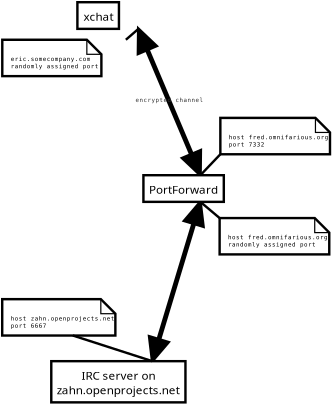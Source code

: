 <?xml version="1.0"?>
<dia:diagram xmlns:dia="http://www.lysator.liu.se/~alla/dia/">
  <dia:layer name="Background" visible="true">
    <dia:object type="FS - Function" version="0" id="O0">
      <dia:attribute name="obj_pos">
        <dia:point val="20.031,2.002"/>
      </dia:attribute>
      <dia:attribute name="obj_bb">
        <dia:rectangle val="19.981,1.952;22.599,3.152"/>
      </dia:attribute>
      <dia:attribute name="elem_corner">
        <dia:point val="20.031,2.002"/>
      </dia:attribute>
      <dia:attribute name="elem_width">
        <dia:real val="2.518"/>
      </dia:attribute>
      <dia:attribute name="elem_height">
        <dia:real val="1.1"/>
      </dia:attribute>
      <dia:attribute name="text">
        <dia:composite type="text">
          <dia:attribute name="string">
            <dia:string>#xchat#</dia:string>
          </dia:attribute>
          <dia:attribute name="font">
            <dia:font name="Helvetica"/>
          </dia:attribute>
          <dia:attribute name="height">
            <dia:real val="0.6"/>
          </dia:attribute>
          <dia:attribute name="pos">
            <dia:point val="21.29,2.698"/>
          </dia:attribute>
          <dia:attribute name="color">
            <dia:color val="#000000"/>
          </dia:attribute>
          <dia:attribute name="alignment">
            <dia:enum val="1"/>
          </dia:attribute>
        </dia:composite>
      </dia:attribute>
      <dia:attribute name="is_wish">
        <dia:boolean val="false"/>
      </dia:attribute>
      <dia:attribute name="is_user">
        <dia:boolean val="false"/>
      </dia:attribute>
    </dia:object>
    <dia:object type="Standard - Line" version="0" id="O1">
      <dia:attribute name="obj_pos">
        <dia:point val="22.549,3.102"/>
      </dia:attribute>
      <dia:attribute name="obj_bb">
        <dia:rectangle val="21.904,2.829;25.75,9.414"/>
      </dia:attribute>
      <dia:attribute name="conn_endpoints">
        <dia:point val="22.549,3.102"/>
        <dia:point val="25.106,9.142"/>
      </dia:attribute>
      <dia:attribute name="numcp">
        <dia:int val="1"/>
      </dia:attribute>
      <dia:attribute name="line_width">
        <dia:real val="0.2"/>
      </dia:attribute>
      <dia:attribute name="start_arrow">
        <dia:enum val="3"/>
      </dia:attribute>
      <dia:attribute name="start_arrow_length">
        <dia:real val="0.8"/>
      </dia:attribute>
      <dia:attribute name="start_arrow_width">
        <dia:real val="0.7"/>
      </dia:attribute>
      <dia:attribute name="end_arrow">
        <dia:enum val="3"/>
      </dia:attribute>
      <dia:attribute name="end_arrow_length">
        <dia:real val="0.8"/>
      </dia:attribute>
      <dia:attribute name="end_arrow_width">
        <dia:real val="0.7"/>
      </dia:attribute>
      <dia:connections>
        <dia:connection handle="0" to="O0" connection="7"/>
        <dia:connection handle="1" to="O3" connection="1"/>
      </dia:connections>
    </dia:object>
    <dia:object type="Standard - Line" version="0" id="O2">
      <dia:attribute name="obj_pos">
        <dia:point val="25.106,10.242"/>
      </dia:attribute>
      <dia:attribute name="obj_bb">
        <dia:rectangle val="22.451,10.039;25.776,17.019"/>
      </dia:attribute>
      <dia:attribute name="conn_endpoints">
        <dia:point val="25.106,10.242"/>
        <dia:point val="23.121,16.817"/>
      </dia:attribute>
      <dia:attribute name="numcp">
        <dia:int val="1"/>
      </dia:attribute>
      <dia:attribute name="line_width">
        <dia:real val="0.2"/>
      </dia:attribute>
      <dia:attribute name="start_arrow">
        <dia:enum val="3"/>
      </dia:attribute>
      <dia:attribute name="start_arrow_length">
        <dia:real val="0.8"/>
      </dia:attribute>
      <dia:attribute name="start_arrow_width">
        <dia:real val="0.7"/>
      </dia:attribute>
      <dia:attribute name="end_arrow">
        <dia:enum val="3"/>
      </dia:attribute>
      <dia:attribute name="end_arrow_length">
        <dia:real val="0.8"/>
      </dia:attribute>
      <dia:attribute name="end_arrow_width">
        <dia:real val="0.7"/>
      </dia:attribute>
      <dia:connections>
        <dia:connection handle="0" to="O3" connection="6"/>
        <dia:connection handle="1" to="O11" connection="1"/>
      </dia:connections>
    </dia:object>
    <dia:object type="FS - Function" version="0" id="O3">
      <dia:attribute name="obj_pos">
        <dia:point val="22.756,9.142"/>
      </dia:attribute>
      <dia:attribute name="obj_bb">
        <dia:rectangle val="22.706,9.092;27.506,10.291"/>
      </dia:attribute>
      <dia:attribute name="elem_corner">
        <dia:point val="22.756,9.142"/>
      </dia:attribute>
      <dia:attribute name="elem_width">
        <dia:real val="4.7"/>
      </dia:attribute>
      <dia:attribute name="elem_height">
        <dia:real val="1.1"/>
      </dia:attribute>
      <dia:attribute name="text">
        <dia:composite type="text">
          <dia:attribute name="string">
            <dia:string>#PortForward#</dia:string>
          </dia:attribute>
          <dia:attribute name="font">
            <dia:font name="Helvetica"/>
          </dia:attribute>
          <dia:attribute name="height">
            <dia:real val="0.6"/>
          </dia:attribute>
          <dia:attribute name="pos">
            <dia:point val="25.106,9.838"/>
          </dia:attribute>
          <dia:attribute name="color">
            <dia:color val="#000000"/>
          </dia:attribute>
          <dia:attribute name="alignment">
            <dia:enum val="1"/>
          </dia:attribute>
        </dia:composite>
      </dia:attribute>
      <dia:attribute name="is_wish">
        <dia:boolean val="false"/>
      </dia:attribute>
      <dia:attribute name="is_user">
        <dia:boolean val="false"/>
      </dia:attribute>
    </dia:object>
    <dia:object type="UML - Note" version="0" id="O4">
      <dia:attribute name="obj_pos">
        <dia:point val="25.931,6.777"/>
      </dia:attribute>
      <dia:attribute name="obj_bb">
        <dia:rectangle val="25.881,6.727;31.626,8.327"/>
      </dia:attribute>
      <dia:attribute name="elem_corner">
        <dia:point val="25.931,6.777"/>
      </dia:attribute>
      <dia:attribute name="elem_width">
        <dia:real val="5.645"/>
      </dia:attribute>
      <dia:attribute name="elem_height">
        <dia:real val="1.5"/>
      </dia:attribute>
      <dia:attribute name="text">
        <dia:composite type="text">
          <dia:attribute name="string">
            <dia:string>#host fred.omnifarious.org
port 7332#</dia:string>
          </dia:attribute>
          <dia:attribute name="font">
            <dia:font name="Courier"/>
          </dia:attribute>
          <dia:attribute name="height">
            <dia:real val="0.3"/>
          </dia:attribute>
          <dia:attribute name="pos">
            <dia:point val="26.281,7.65"/>
          </dia:attribute>
          <dia:attribute name="color">
            <dia:color val="#000000"/>
          </dia:attribute>
          <dia:attribute name="alignment">
            <dia:enum val="0"/>
          </dia:attribute>
        </dia:composite>
      </dia:attribute>
    </dia:object>
    <dia:object type="UML - Note" version="0" id="O5">
      <dia:attribute name="obj_pos">
        <dia:point val="16.931,3.552"/>
      </dia:attribute>
      <dia:attribute name="obj_bb">
        <dia:rectangle val="16.881,3.502;22.081,5.102"/>
      </dia:attribute>
      <dia:attribute name="elem_corner">
        <dia:point val="16.931,3.552"/>
      </dia:attribute>
      <dia:attribute name="elem_width">
        <dia:real val="5.1"/>
      </dia:attribute>
      <dia:attribute name="elem_height">
        <dia:real val="1.5"/>
      </dia:attribute>
      <dia:attribute name="text">
        <dia:composite type="text">
          <dia:attribute name="string">
            <dia:string>#eric.somecompany.com
randomly assigned port#</dia:string>
          </dia:attribute>
          <dia:attribute name="font">
            <dia:font name="Courier"/>
          </dia:attribute>
          <dia:attribute name="height">
            <dia:real val="0.3"/>
          </dia:attribute>
          <dia:attribute name="pos">
            <dia:point val="17.281,4.425"/>
          </dia:attribute>
          <dia:attribute name="color">
            <dia:color val="#000000"/>
          </dia:attribute>
          <dia:attribute name="alignment">
            <dia:enum val="0"/>
          </dia:attribute>
        </dia:composite>
      </dia:attribute>
    </dia:object>
    <dia:object type="Standard - Line" version="0" id="O6">
      <dia:attribute name="obj_pos">
        <dia:point val="22.549,3.102"/>
      </dia:attribute>
      <dia:attribute name="obj_bb">
        <dia:rectangle val="21.993,3.064;22.587,3.589"/>
      </dia:attribute>
      <dia:attribute name="conn_endpoints">
        <dia:point val="22.549,3.102"/>
        <dia:point val="22.031,3.552"/>
      </dia:attribute>
      <dia:attribute name="numcp">
        <dia:int val="1"/>
      </dia:attribute>
      <dia:connections>
        <dia:connection handle="0" to="O0" connection="7"/>
        <dia:connection handle="1" to="O5" connection="2"/>
      </dia:connections>
    </dia:object>
    <dia:object type="Standard - Line" version="0" id="O7">
      <dia:attribute name="obj_pos">
        <dia:point val="25.931,8.277"/>
      </dia:attribute>
      <dia:attribute name="obj_bb">
        <dia:rectangle val="25.07,8.24;25.967,9.178"/>
      </dia:attribute>
      <dia:attribute name="conn_endpoints">
        <dia:point val="25.931,8.277"/>
        <dia:point val="25.106,9.142"/>
      </dia:attribute>
      <dia:attribute name="numcp">
        <dia:int val="1"/>
      </dia:attribute>
      <dia:connections>
        <dia:connection handle="0" to="O4" connection="5"/>
        <dia:connection handle="1" to="O3" connection="1"/>
      </dia:connections>
    </dia:object>
    <dia:object type="UML - Note" version="0" id="O8">
      <dia:attribute name="obj_pos">
        <dia:point val="25.901,10.911"/>
      </dia:attribute>
      <dia:attribute name="obj_bb">
        <dia:rectangle val="25.851,10.861;31.596,12.461"/>
      </dia:attribute>
      <dia:attribute name="elem_corner">
        <dia:point val="25.901,10.911"/>
      </dia:attribute>
      <dia:attribute name="elem_width">
        <dia:real val="5.645"/>
      </dia:attribute>
      <dia:attribute name="elem_height">
        <dia:real val="1.5"/>
      </dia:attribute>
      <dia:attribute name="text">
        <dia:composite type="text">
          <dia:attribute name="string">
            <dia:string>#host fred.omnifarious.org
randomly assigned port#</dia:string>
          </dia:attribute>
          <dia:attribute name="font">
            <dia:font name="Courier"/>
          </dia:attribute>
          <dia:attribute name="height">
            <dia:real val="0.3"/>
          </dia:attribute>
          <dia:attribute name="pos">
            <dia:point val="26.251,11.784"/>
          </dia:attribute>
          <dia:attribute name="color">
            <dia:color val="#000000"/>
          </dia:attribute>
          <dia:attribute name="alignment">
            <dia:enum val="0"/>
          </dia:attribute>
        </dia:composite>
      </dia:attribute>
    </dia:object>
    <dia:object type="Standard - Line" version="0" id="O9">
      <dia:attribute name="obj_pos">
        <dia:point val="25.106,10.242"/>
      </dia:attribute>
      <dia:attribute name="obj_bb">
        <dia:rectangle val="25.068,10.203;25.939,10.949"/>
      </dia:attribute>
      <dia:attribute name="conn_endpoints">
        <dia:point val="25.106,10.242"/>
        <dia:point val="25.901,10.911"/>
      </dia:attribute>
      <dia:attribute name="numcp">
        <dia:int val="1"/>
      </dia:attribute>
      <dia:connections>
        <dia:connection handle="0" to="O3" connection="6"/>
        <dia:connection handle="1" to="O8" connection="0"/>
      </dia:connections>
    </dia:object>
    <dia:object type="Standard - Text" version="0" id="O10">
      <dia:attribute name="obj_pos">
        <dia:point val="23.828,6.122"/>
      </dia:attribute>
      <dia:attribute name="obj_bb">
        <dia:rectangle val="22.182,5.899;25.473,6.199"/>
      </dia:attribute>
      <dia:attribute name="text">
        <dia:composite type="text">
          <dia:attribute name="string">
            <dia:string>#encrypted channel#</dia:string>
          </dia:attribute>
          <dia:attribute name="font">
            <dia:font name="Courier"/>
          </dia:attribute>
          <dia:attribute name="height">
            <dia:real val="0.3"/>
          </dia:attribute>
          <dia:attribute name="pos">
            <dia:point val="23.828,6.122"/>
          </dia:attribute>
          <dia:attribute name="color">
            <dia:color val="#333333"/>
          </dia:attribute>
          <dia:attribute name="alignment">
            <dia:enum val="1"/>
          </dia:attribute>
        </dia:composite>
      </dia:attribute>
      <dia:connections>
        <dia:connection handle="0" to="O1" connection="0"/>
      </dia:connections>
    </dia:object>
    <dia:object type="FS - Function" version="0" id="O11">
      <dia:attribute name="obj_pos">
        <dia:point val="18.953,16.817"/>
      </dia:attribute>
      <dia:attribute name="obj_bb">
        <dia:rectangle val="18.903,16.767;27.338,18.567"/>
      </dia:attribute>
      <dia:attribute name="elem_corner">
        <dia:point val="18.953,16.817"/>
      </dia:attribute>
      <dia:attribute name="elem_width">
        <dia:real val="8.336"/>
      </dia:attribute>
      <dia:attribute name="elem_height">
        <dia:real val="1.7"/>
      </dia:attribute>
      <dia:attribute name="text">
        <dia:composite type="text">
          <dia:attribute name="string">
            <dia:string>#IRC server on
zahn.openprojects.net#</dia:string>
          </dia:attribute>
          <dia:attribute name="font">
            <dia:font name="Helvetica"/>
          </dia:attribute>
          <dia:attribute name="height">
            <dia:real val="0.6"/>
          </dia:attribute>
          <dia:attribute name="pos">
            <dia:point val="23.121,17.513"/>
          </dia:attribute>
          <dia:attribute name="color">
            <dia:color val="#000000"/>
          </dia:attribute>
          <dia:attribute name="alignment">
            <dia:enum val="1"/>
          </dia:attribute>
        </dia:composite>
      </dia:attribute>
      <dia:attribute name="is_wish">
        <dia:boolean val="false"/>
      </dia:attribute>
      <dia:attribute name="is_user">
        <dia:boolean val="false"/>
      </dia:attribute>
    </dia:object>
    <dia:object type="UML - Note" version="0" id="O12">
      <dia:attribute name="obj_pos">
        <dia:point val="16.928,14.258"/>
      </dia:attribute>
      <dia:attribute name="obj_bb">
        <dia:rectangle val="16.878,14.208;22.805,15.808"/>
      </dia:attribute>
      <dia:attribute name="elem_corner">
        <dia:point val="16.928,14.258"/>
      </dia:attribute>
      <dia:attribute name="elem_width">
        <dia:real val="5.827"/>
      </dia:attribute>
      <dia:attribute name="elem_height">
        <dia:real val="1.5"/>
      </dia:attribute>
      <dia:attribute name="text">
        <dia:composite type="text">
          <dia:attribute name="string">
            <dia:string>#host zahn.openprojects.net
port 6667#</dia:string>
          </dia:attribute>
          <dia:attribute name="font">
            <dia:font name="Courier"/>
          </dia:attribute>
          <dia:attribute name="height">
            <dia:real val="0.3"/>
          </dia:attribute>
          <dia:attribute name="pos">
            <dia:point val="17.278,15.131"/>
          </dia:attribute>
          <dia:attribute name="color">
            <dia:color val="#000000"/>
          </dia:attribute>
          <dia:attribute name="alignment">
            <dia:enum val="0"/>
          </dia:attribute>
        </dia:composite>
      </dia:attribute>
    </dia:object>
    <dia:object type="Standard - Line" version="0" id="O13">
      <dia:attribute name="obj_pos">
        <dia:point val="19.841,15.758"/>
      </dia:attribute>
      <dia:attribute name="obj_bb">
        <dia:rectangle val="19.794,15.71;23.168,16.865"/>
      </dia:attribute>
      <dia:attribute name="conn_endpoints">
        <dia:point val="19.841,15.758"/>
        <dia:point val="23.121,16.817"/>
      </dia:attribute>
      <dia:attribute name="numcp">
        <dia:int val="1"/>
      </dia:attribute>
      <dia:connections>
        <dia:connection handle="0" to="O12" connection="6"/>
        <dia:connection handle="1" to="O11" connection="1"/>
      </dia:connections>
    </dia:object>
  </dia:layer>
</dia:diagram>
